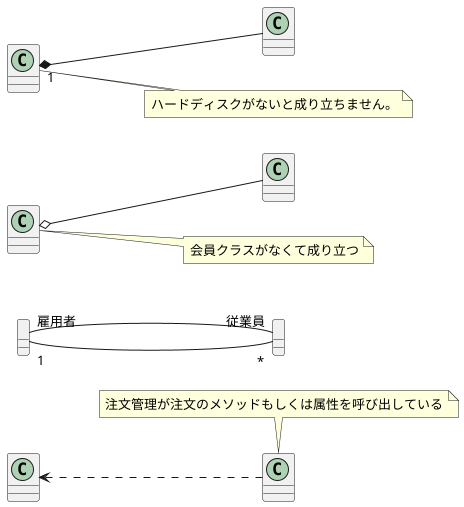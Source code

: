 @startuml 関連
left to right direction
skinparam ClassAttributeFontSize 0
class 会社{}
class 社員{}
会社"1"--"*" 社員
会社"雇用者"--"従業員" 社員
会員リスト o-- 会員

note right of 会員リスト
会員クラスがなくて成り立つ
end note

パソコン"1" *-- ハードディスク
note right of パソコン
ハードディスクがないと成り立ちません。
end note

注文<.. 注文管理
note top of 注文管理
注文管理が注文のメソッドもしくは属性を呼び出している
end note

hide 会社 circle
hide 社員 circle
@enduml 